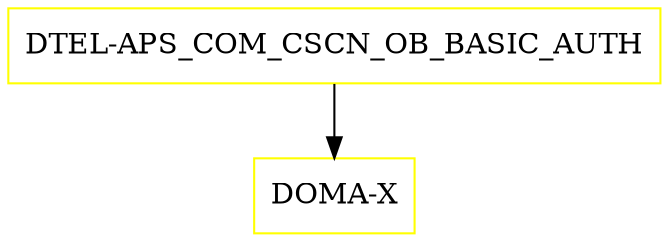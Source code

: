digraph G {
  "DTEL-APS_COM_CSCN_OB_BASIC_AUTH" [shape=box,color=yellow];
  "DOMA-X" [shape=box,color=yellow,URL="./DOMA_X.html"];
  "DTEL-APS_COM_CSCN_OB_BASIC_AUTH" -> "DOMA-X";
}
